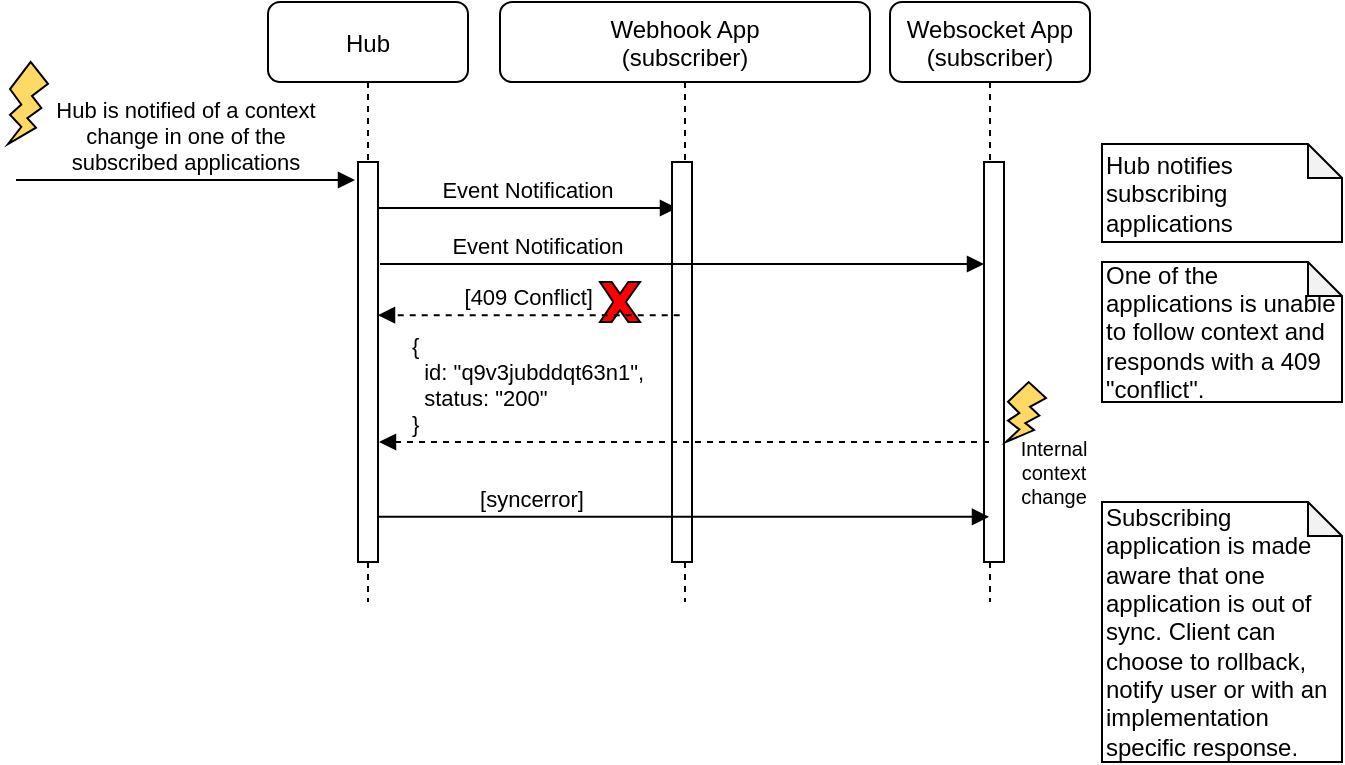 <mxfile version="13.8.3" type="google"><diagram id="kgpKYQtTHZ0yAKxKKP6v" name="Page-1"><mxGraphModel dx="1109" dy="623" grid="1" gridSize="10" guides="1" tooltips="1" connect="1" arrows="1" fold="1" page="1" pageScale="1" pageWidth="850" pageHeight="1100" math="0" shadow="0"><root><mxCell id="0"/><mxCell id="1" parent="0"/><mxCell id="3nuBFxr9cyL0pnOWT2aG-8" value="Event Notification" style="verticalAlign=bottom;endArrow=block;shadow=0;strokeWidth=1;" parent="1" edge="1"><mxGeometry relative="1" as="geometry"><mxPoint x="305" y="183" as="sourcePoint"/><mxPoint x="454.5" y="183" as="targetPoint"/></mxGeometry></mxCell><mxCell id="dIY0lXZBSIcsDhcMPA9w-1" value="Webhook App&#10;(subscriber)" style="shape=umlLifeline;perimeter=lifelinePerimeter;container=1;collapsible=0;recursiveResize=0;rounded=1;shadow=0;strokeWidth=1;" parent="1" vertex="1"><mxGeometry x="366" y="80" width="185" height="300" as="geometry"/></mxCell><mxCell id="dIY0lXZBSIcsDhcMPA9w-2" value="" style="points=[];perimeter=orthogonalPerimeter;rounded=0;shadow=0;strokeWidth=1;" parent="dIY0lXZBSIcsDhcMPA9w-1" vertex="1"><mxGeometry x="86" y="80" width="10" height="200" as="geometry"/></mxCell><mxCell id="2sIvxYzxN90zfafgilW3-15" value="" style="verticalLabelPosition=bottom;verticalAlign=top;html=1;shape=mxgraph.basic.x;rounded=1;fontSize=10;fillColor=#FF0000;" parent="dIY0lXZBSIcsDhcMPA9w-1" vertex="1"><mxGeometry x="50" y="140" width="20" height="20" as="geometry"/></mxCell><mxCell id="dIY0lXZBSIcsDhcMPA9w-8" value="Hub notifies subscribing applications" style="shape=note;whiteSpace=wrap;html=1;backgroundOutline=1;darkOpacity=0.05;rounded=1;align=left;size=17;" parent="1" vertex="1"><mxGeometry x="667" y="151" width="120" height="49" as="geometry"/></mxCell><mxCell id="dIY0lXZBSIcsDhcMPA9w-24" value="[409 Conflict]" style="verticalAlign=bottom;endArrow=block;shadow=0;strokeWidth=1;fontSize=11;entryX=1;entryY=0.435;entryDx=0;entryDy=0;entryPerimeter=0;exitX=0.086;exitY=0.435;exitDx=0;exitDy=0;exitPerimeter=0;dashed=1;" parent="1" edge="1"><mxGeometry relative="1" as="geometry"><mxPoint x="455.86" y="236.6" as="sourcePoint"/><mxPoint x="305" y="236.6" as="targetPoint"/></mxGeometry></mxCell><mxCell id="2sIvxYzxN90zfafgilW3-1" value="Hub is notified of a context &#10;change in one of the &#10;subscribed applications" style="verticalAlign=bottom;endArrow=block;shadow=0;strokeWidth=1;fontSize=11;" parent="1" edge="1"><mxGeometry relative="1" as="geometry"><mxPoint x="124" y="169" as="sourcePoint"/><mxPoint x="293.5" y="169" as="targetPoint"/></mxGeometry></mxCell><mxCell id="2sIvxYzxN90zfafgilW3-3" value="" style="verticalLabelPosition=bottom;verticalAlign=top;html=1;shape=mxgraph.basic.flash;rounded=1;fontSize=10;fillColor=#FFD966;" parent="1" vertex="1"><mxGeometry x="120" y="110" width="20" height="41" as="geometry"/></mxCell><mxCell id="2sIvxYzxN90zfafgilW3-4" value="Websocket App&#10;(subscriber)" style="shape=umlLifeline;perimeter=lifelinePerimeter;container=1;collapsible=0;recursiveResize=0;rounded=1;shadow=0;strokeWidth=1;" parent="1" vertex="1"><mxGeometry x="561" y="80" width="100" height="300" as="geometry"/></mxCell><mxCell id="2sIvxYzxN90zfafgilW3-5" value="" style="points=[];perimeter=orthogonalPerimeter;rounded=0;shadow=0;strokeWidth=1;" parent="2sIvxYzxN90zfafgilW3-4" vertex="1"><mxGeometry x="47" y="80" width="10" height="200" as="geometry"/></mxCell><mxCell id="2sIvxYzxN90zfafgilW3-8" value="Event Notification" style="verticalAlign=bottom;endArrow=block;shadow=0;strokeWidth=1;" parent="1" target="2sIvxYzxN90zfafgilW3-5" edge="1"><mxGeometry x="-0.478" relative="1" as="geometry"><mxPoint x="306" y="211" as="sourcePoint"/><mxPoint x="580" y="211" as="targetPoint"/><mxPoint as="offset"/></mxGeometry></mxCell><mxCell id="2sIvxYzxN90zfafgilW3-9" value="{&#10;  id: &quot;q9v3jubddqt63n1&quot;,&#10;  status: &quot;200&quot;&#10;}" style="verticalAlign=bottom;endArrow=block;shadow=0;strokeWidth=1;fontSize=11;dashed=1;align=left;" parent="1" source="2sIvxYzxN90zfafgilW3-4" edge="1"><mxGeometry x="0.905" relative="1" as="geometry"><mxPoint x="581.86" y="300" as="sourcePoint"/><mxPoint x="305.5" y="300" as="targetPoint"/><mxPoint as="offset"/></mxGeometry></mxCell><mxCell id="2sIvxYzxN90zfafgilW3-10" value="" style="verticalLabelPosition=bottom;verticalAlign=top;html=1;shape=mxgraph.basic.flash;rounded=1;fontSize=10;fillColor=#FFD966;" parent="1" vertex="1"><mxGeometry x="619" y="270" width="20" height="30" as="geometry"/></mxCell><mxCell id="2sIvxYzxN90zfafgilW3-11" value="Internal context change" style="text;html=1;strokeColor=none;fillColor=none;align=center;verticalAlign=middle;whiteSpace=wrap;rounded=0;fontSize=10;" parent="1" vertex="1"><mxGeometry x="623" y="305" width="40" height="20" as="geometry"/></mxCell><mxCell id="2sIvxYzxN90zfafgilW3-12" value="One of the applications is unable to follow context and responds with a 409 &quot;conflict&quot;." style="shape=note;whiteSpace=wrap;html=1;backgroundOutline=1;darkOpacity=0.05;rounded=1;align=left;size=17;" parent="1" vertex="1"><mxGeometry x="667" y="210" width="120" height="70" as="geometry"/></mxCell><mxCell id="2sIvxYzxN90zfafgilW3-14" value="Subscribing application is made aware that one application is out of sync. Client can choose to rollback, notify user or with an implementation specific response." style="shape=note;whiteSpace=wrap;html=1;backgroundOutline=1;darkOpacity=0.05;rounded=1;align=left;size=17;" parent="1" vertex="1"><mxGeometry x="667" y="330" width="120" height="130" as="geometry"/></mxCell><mxCell id="2sIvxYzxN90zfafgilW3-13" value="[syncerror]" style="verticalAlign=bottom;endArrow=block;shadow=0;strokeWidth=1;exitX=0.6;exitY=0.887;exitDx=0;exitDy=0;exitPerimeter=0;" parent="1" source="3nuBFxr9cyL0pnOWT2aG-6" target="2sIvxYzxN90zfafgilW3-4" edge="1"><mxGeometry x="-0.478" relative="1" as="geometry"><mxPoint x="310" y="339" as="sourcePoint"/><mxPoint x="540" y="338.5" as="targetPoint"/><mxPoint as="offset"/></mxGeometry></mxCell><mxCell id="3nuBFxr9cyL0pnOWT2aG-5" value="Hub" style="shape=umlLifeline;perimeter=lifelinePerimeter;container=1;collapsible=0;recursiveResize=0;rounded=1;shadow=0;strokeWidth=1;" parent="1" vertex="1"><mxGeometry x="250" y="80" width="100" height="300" as="geometry"/></mxCell><mxCell id="3nuBFxr9cyL0pnOWT2aG-6" value="" style="points=[];perimeter=orthogonalPerimeter;rounded=0;shadow=0;strokeWidth=1;" parent="3nuBFxr9cyL0pnOWT2aG-5" vertex="1"><mxGeometry x="45" y="80" width="10" height="200" as="geometry"/></mxCell></root></mxGraphModel></diagram></mxfile>